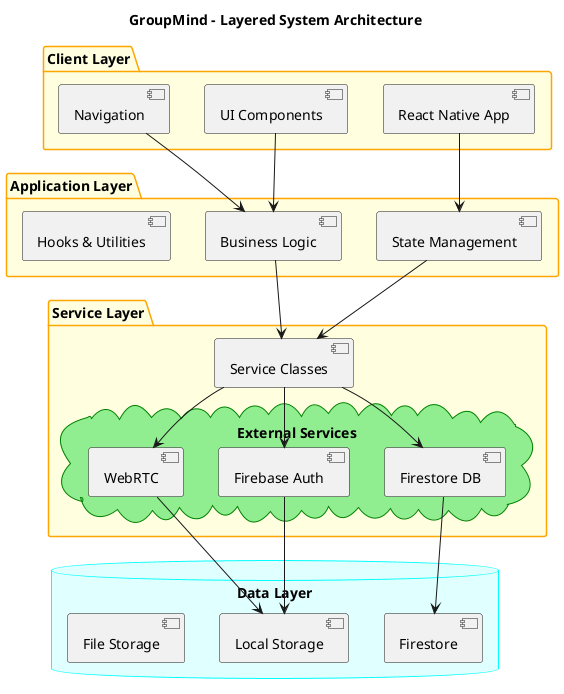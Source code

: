 @startuml System Architecture Layered
title GroupMind - Layered System Architecture

skinparam package {
  BackgroundColor LightYellow
  BorderColor Orange
}

skinparam cloud {
  BackgroundColor LightGreen
  BorderColor Green
}

skinparam database {
  BackgroundColor LightCyan
  BorderColor Cyan
}

' --- LAYER 1: CLIENT LAYER ---
package "Client Layer" {
  [React Native App]
  [UI Components]
  [Navigation]
}

' --- LAYER 2: APPLICATION LAYER ---
package "Application Layer" {
  [State Management]
  [Business Logic]
  [Hooks & Utilities]
}

' --- LAYER 3: SERVICE LAYER ---
package "Service Layer" {
  [Service Classes]
  
  cloud "External Services" {
    [Firebase Auth]
    [Firestore DB]
    [WebRTC]
  }
}

' --- LAYER 4: DATA LAYER ---
database "Data Layer" {
  [Local Storage]
  [Firestore]
  [File Storage]
}

' --- LAYER INTERACTIONS ---
[React Native App] --> [State Management]
[UI Components] --> [Business Logic]
[Navigation] --> [Business Logic]

[State Management] --> [Service Classes]
[Business Logic] --> [Service Classes]

[Service Classes] --> [Firebase Auth]
[Service Classes] --> [Firestore DB]
[Service Classes] --> [WebRTC]

[Firebase Auth] --> [Local Storage]
[Firestore DB] --> [Firestore]
[WebRTC] --> [Local Storage]

@enduml



